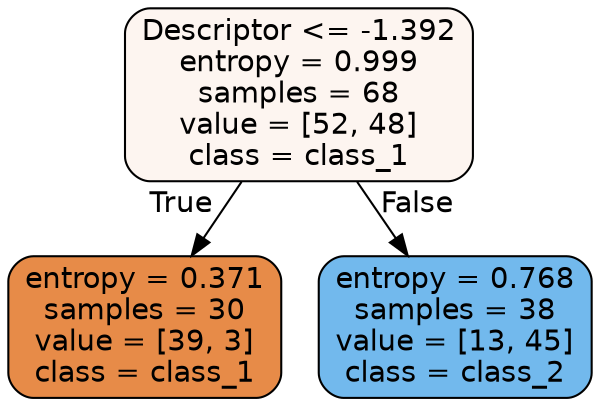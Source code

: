 digraph Tree {
node [shape=box, style="filled, rounded", color="black", fontname="helvetica"] ;
edge [fontname="helvetica"] ;
0 [label="Descriptor <= -1.392\nentropy = 0.999\nsamples = 68\nvalue = [52, 48]\nclass = class_1", fillcolor="#fdf5f0"] ;
1 [label="entropy = 0.371\nsamples = 30\nvalue = [39, 3]\nclass = class_1", fillcolor="#e78b48"] ;
0 -> 1 [labeldistance=2.5, labelangle=45, headlabel="True"] ;
2 [label="entropy = 0.768\nsamples = 38\nvalue = [13, 45]\nclass = class_2", fillcolor="#72b9ed"] ;
0 -> 2 [labeldistance=2.5, labelangle=-45, headlabel="False"] ;
}